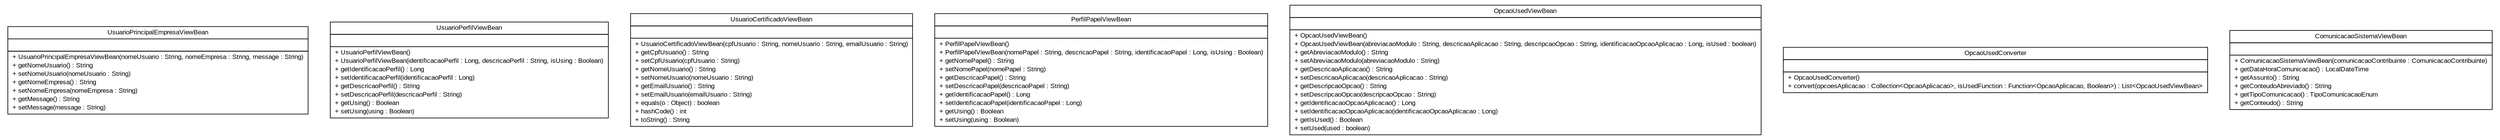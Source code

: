 #!/usr/local/bin/dot
#
# Class diagram 
# Generated by UMLGraph version R5_6 (http://www.umlgraph.org/)
#

digraph G {
	edge [fontname="arial",fontsize=10,labelfontname="arial",labelfontsize=10];
	node [fontname="arial",fontsize=10,shape=plaintext];
	nodesep=0.25;
	ranksep=0.5;
	// br.gov.to.sefaz.seg.managedbean.viewbean.UsuarioPrincipalEmpresaViewBean
	c202128 [label=<<table title="br.gov.to.sefaz.seg.managedbean.viewbean.UsuarioPrincipalEmpresaViewBean" border="0" cellborder="1" cellspacing="0" cellpadding="2" port="p" href="./UsuarioPrincipalEmpresaViewBean.html">
		<tr><td><table border="0" cellspacing="0" cellpadding="1">
<tr><td align="center" balign="center"> UsuarioPrincipalEmpresaViewBean </td></tr>
		</table></td></tr>
		<tr><td><table border="0" cellspacing="0" cellpadding="1">
<tr><td align="left" balign="left">  </td></tr>
		</table></td></tr>
		<tr><td><table border="0" cellspacing="0" cellpadding="1">
<tr><td align="left" balign="left"> + UsuarioPrincipalEmpresaViewBean(nomeUsuario : String, nomeEmpresa : String, message : String) </td></tr>
<tr><td align="left" balign="left"> + getNomeUsuario() : String </td></tr>
<tr><td align="left" balign="left"> + setNomeUsuario(nomeUsuario : String) </td></tr>
<tr><td align="left" balign="left"> + getNomeEmpresa() : String </td></tr>
<tr><td align="left" balign="left"> + setNomeEmpresa(nomeEmpresa : String) </td></tr>
<tr><td align="left" balign="left"> + getMessage() : String </td></tr>
<tr><td align="left" balign="left"> + setMessage(message : String) </td></tr>
		</table></td></tr>
		</table>>, URL="./UsuarioPrincipalEmpresaViewBean.html", fontname="arial", fontcolor="black", fontsize=10.0];
	// br.gov.to.sefaz.seg.managedbean.viewbean.UsuarioPerfilViewBean
	c202129 [label=<<table title="br.gov.to.sefaz.seg.managedbean.viewbean.UsuarioPerfilViewBean" border="0" cellborder="1" cellspacing="0" cellpadding="2" port="p" href="./UsuarioPerfilViewBean.html">
		<tr><td><table border="0" cellspacing="0" cellpadding="1">
<tr><td align="center" balign="center"> UsuarioPerfilViewBean </td></tr>
		</table></td></tr>
		<tr><td><table border="0" cellspacing="0" cellpadding="1">
<tr><td align="left" balign="left">  </td></tr>
		</table></td></tr>
		<tr><td><table border="0" cellspacing="0" cellpadding="1">
<tr><td align="left" balign="left"> + UsuarioPerfilViewBean() </td></tr>
<tr><td align="left" balign="left"> + UsuarioPerfilViewBean(identificacaoPerfil : Long, descricaoPerfil : String, isUsing : Boolean) </td></tr>
<tr><td align="left" balign="left"> + getIdentificacaoPerfil() : Long </td></tr>
<tr><td align="left" balign="left"> + setIdentificacaoPerfil(identificacaoPerfil : Long) </td></tr>
<tr><td align="left" balign="left"> + getDescricaoPerfil() : String </td></tr>
<tr><td align="left" balign="left"> + setDescricaoPerfil(descricaoPerfil : String) </td></tr>
<tr><td align="left" balign="left"> + getUsing() : Boolean </td></tr>
<tr><td align="left" balign="left"> + setUsing(using : Boolean) </td></tr>
		</table></td></tr>
		</table>>, URL="./UsuarioPerfilViewBean.html", fontname="arial", fontcolor="black", fontsize=10.0];
	// br.gov.to.sefaz.seg.managedbean.viewbean.UsuarioCertificadoViewBean
	c202130 [label=<<table title="br.gov.to.sefaz.seg.managedbean.viewbean.UsuarioCertificadoViewBean" border="0" cellborder="1" cellspacing="0" cellpadding="2" port="p" href="./UsuarioCertificadoViewBean.html">
		<tr><td><table border="0" cellspacing="0" cellpadding="1">
<tr><td align="center" balign="center"> UsuarioCertificadoViewBean </td></tr>
		</table></td></tr>
		<tr><td><table border="0" cellspacing="0" cellpadding="1">
<tr><td align="left" balign="left">  </td></tr>
		</table></td></tr>
		<tr><td><table border="0" cellspacing="0" cellpadding="1">
<tr><td align="left" balign="left"> + UsuarioCertificadoViewBean(cpfUsuario : String, nomeUsuario : String, emailUsuario : String) </td></tr>
<tr><td align="left" balign="left"> + getCpfUsuario() : String </td></tr>
<tr><td align="left" balign="left"> + setCpfUsuario(cpfUsuario : String) </td></tr>
<tr><td align="left" balign="left"> + getNomeUsuario() : String </td></tr>
<tr><td align="left" balign="left"> + setNomeUsuario(nomeUsuario : String) </td></tr>
<tr><td align="left" balign="left"> + getEmailUsuario() : String </td></tr>
<tr><td align="left" balign="left"> + setEmailUsuario(emailUsuario : String) </td></tr>
<tr><td align="left" balign="left"> + equals(o : Object) : boolean </td></tr>
<tr><td align="left" balign="left"> + hashCode() : int </td></tr>
<tr><td align="left" balign="left"> + toString() : String </td></tr>
		</table></td></tr>
		</table>>, URL="./UsuarioCertificadoViewBean.html", fontname="arial", fontcolor="black", fontsize=10.0];
	// br.gov.to.sefaz.seg.managedbean.viewbean.PerfilPapelViewBean
	c202131 [label=<<table title="br.gov.to.sefaz.seg.managedbean.viewbean.PerfilPapelViewBean" border="0" cellborder="1" cellspacing="0" cellpadding="2" port="p" href="./PerfilPapelViewBean.html">
		<tr><td><table border="0" cellspacing="0" cellpadding="1">
<tr><td align="center" balign="center"> PerfilPapelViewBean </td></tr>
		</table></td></tr>
		<tr><td><table border="0" cellspacing="0" cellpadding="1">
<tr><td align="left" balign="left">  </td></tr>
		</table></td></tr>
		<tr><td><table border="0" cellspacing="0" cellpadding="1">
<tr><td align="left" balign="left"> + PerfilPapelViewBean() </td></tr>
<tr><td align="left" balign="left"> + PerfilPapelViewBean(nomePapel : String, descricaoPapel : String, identificacaoPapel : Long, isUsing : Boolean) </td></tr>
<tr><td align="left" balign="left"> + getNomePapel() : String </td></tr>
<tr><td align="left" balign="left"> + setNomePapel(nomePapel : String) </td></tr>
<tr><td align="left" balign="left"> + getDescricaoPapel() : String </td></tr>
<tr><td align="left" balign="left"> + setDescricaoPapel(descricaoPapel : String) </td></tr>
<tr><td align="left" balign="left"> + getIdentificacaoPapel() : Long </td></tr>
<tr><td align="left" balign="left"> + setIdentificacaoPapel(identificacaoPapel : Long) </td></tr>
<tr><td align="left" balign="left"> + getUsing() : Boolean </td></tr>
<tr><td align="left" balign="left"> + setUsing(using : Boolean) </td></tr>
		</table></td></tr>
		</table>>, URL="./PerfilPapelViewBean.html", fontname="arial", fontcolor="black", fontsize=10.0];
	// br.gov.to.sefaz.seg.managedbean.viewbean.OpcaoUsedViewBean
	c202132 [label=<<table title="br.gov.to.sefaz.seg.managedbean.viewbean.OpcaoUsedViewBean" border="0" cellborder="1" cellspacing="0" cellpadding="2" port="p" href="./OpcaoUsedViewBean.html">
		<tr><td><table border="0" cellspacing="0" cellpadding="1">
<tr><td align="center" balign="center"> OpcaoUsedViewBean </td></tr>
		</table></td></tr>
		<tr><td><table border="0" cellspacing="0" cellpadding="1">
<tr><td align="left" balign="left">  </td></tr>
		</table></td></tr>
		<tr><td><table border="0" cellspacing="0" cellpadding="1">
<tr><td align="left" balign="left"> + OpcaoUsedViewBean() </td></tr>
<tr><td align="left" balign="left"> + OpcaoUsedViewBean(abreviacaoModulo : String, descricaoAplicacao : String, descripcaoOpcao : String, identificacaoOpcaoAplicacao : Long, isUsed : boolean) </td></tr>
<tr><td align="left" balign="left"> + getAbreviacaoModulo() : String </td></tr>
<tr><td align="left" balign="left"> + setAbreviacaoModulo(abreviacaoModulo : String) </td></tr>
<tr><td align="left" balign="left"> + getDescricaoAplicacao() : String </td></tr>
<tr><td align="left" balign="left"> + setDescricaoAplicacao(descricaoAplicacao : String) </td></tr>
<tr><td align="left" balign="left"> + getDescripcaoOpcao() : String </td></tr>
<tr><td align="left" balign="left"> + setDescripcaoOpcao(descripcaoOpcao : String) </td></tr>
<tr><td align="left" balign="left"> + getIdentificacaoOpcaoAplicacao() : Long </td></tr>
<tr><td align="left" balign="left"> + setIdentificacaoOpcaoAplicacao(identificacaoOpcaoAplicacao : Long) </td></tr>
<tr><td align="left" balign="left"> + getIsUsed() : Boolean </td></tr>
<tr><td align="left" balign="left"> + setUsed(used : boolean) </td></tr>
		</table></td></tr>
		</table>>, URL="./OpcaoUsedViewBean.html", fontname="arial", fontcolor="black", fontsize=10.0];
	// br.gov.to.sefaz.seg.managedbean.viewbean.OpcaoUsedConverter
	c202133 [label=<<table title="br.gov.to.sefaz.seg.managedbean.viewbean.OpcaoUsedConverter" border="0" cellborder="1" cellspacing="0" cellpadding="2" port="p" href="./OpcaoUsedConverter.html">
		<tr><td><table border="0" cellspacing="0" cellpadding="1">
<tr><td align="center" balign="center"> OpcaoUsedConverter </td></tr>
		</table></td></tr>
		<tr><td><table border="0" cellspacing="0" cellpadding="1">
<tr><td align="left" balign="left">  </td></tr>
		</table></td></tr>
		<tr><td><table border="0" cellspacing="0" cellpadding="1">
<tr><td align="left" balign="left"> + OpcaoUsedConverter() </td></tr>
<tr><td align="left" balign="left"> + convert(opcoesAplicacao : Collection&lt;OpcaoAplicacao&gt;, isUsedFunction : Function&lt;OpcaoAplicacao, Boolean&gt;) : List&lt;OpcaoUsedViewBean&gt; </td></tr>
		</table></td></tr>
		</table>>, URL="./OpcaoUsedConverter.html", fontname="arial", fontcolor="black", fontsize=10.0];
	// br.gov.to.sefaz.seg.managedbean.viewbean.ComunicacaoSistemaViewBean
	c202134 [label=<<table title="br.gov.to.sefaz.seg.managedbean.viewbean.ComunicacaoSistemaViewBean" border="0" cellborder="1" cellspacing="0" cellpadding="2" port="p" href="./ComunicacaoSistemaViewBean.html">
		<tr><td><table border="0" cellspacing="0" cellpadding="1">
<tr><td align="center" balign="center"> ComunicacaoSistemaViewBean </td></tr>
		</table></td></tr>
		<tr><td><table border="0" cellspacing="0" cellpadding="1">
<tr><td align="left" balign="left">  </td></tr>
		</table></td></tr>
		<tr><td><table border="0" cellspacing="0" cellpadding="1">
<tr><td align="left" balign="left"> + ComunicacaoSistemaViewBean(comunicacaoContribuinte : ComunicacaoContribuinte) </td></tr>
<tr><td align="left" balign="left"> + getDataHoraComunicacao() : LocalDateTime </td></tr>
<tr><td align="left" balign="left"> + getAssunto() : String </td></tr>
<tr><td align="left" balign="left"> + getConteudoAbreviado() : String </td></tr>
<tr><td align="left" balign="left"> + getTipoComunicacao() : TipoComunicacaoEnum </td></tr>
<tr><td align="left" balign="left"> + getConteudo() : String </td></tr>
		</table></td></tr>
		</table>>, URL="./ComunicacaoSistemaViewBean.html", fontname="arial", fontcolor="black", fontsize=10.0];
}

